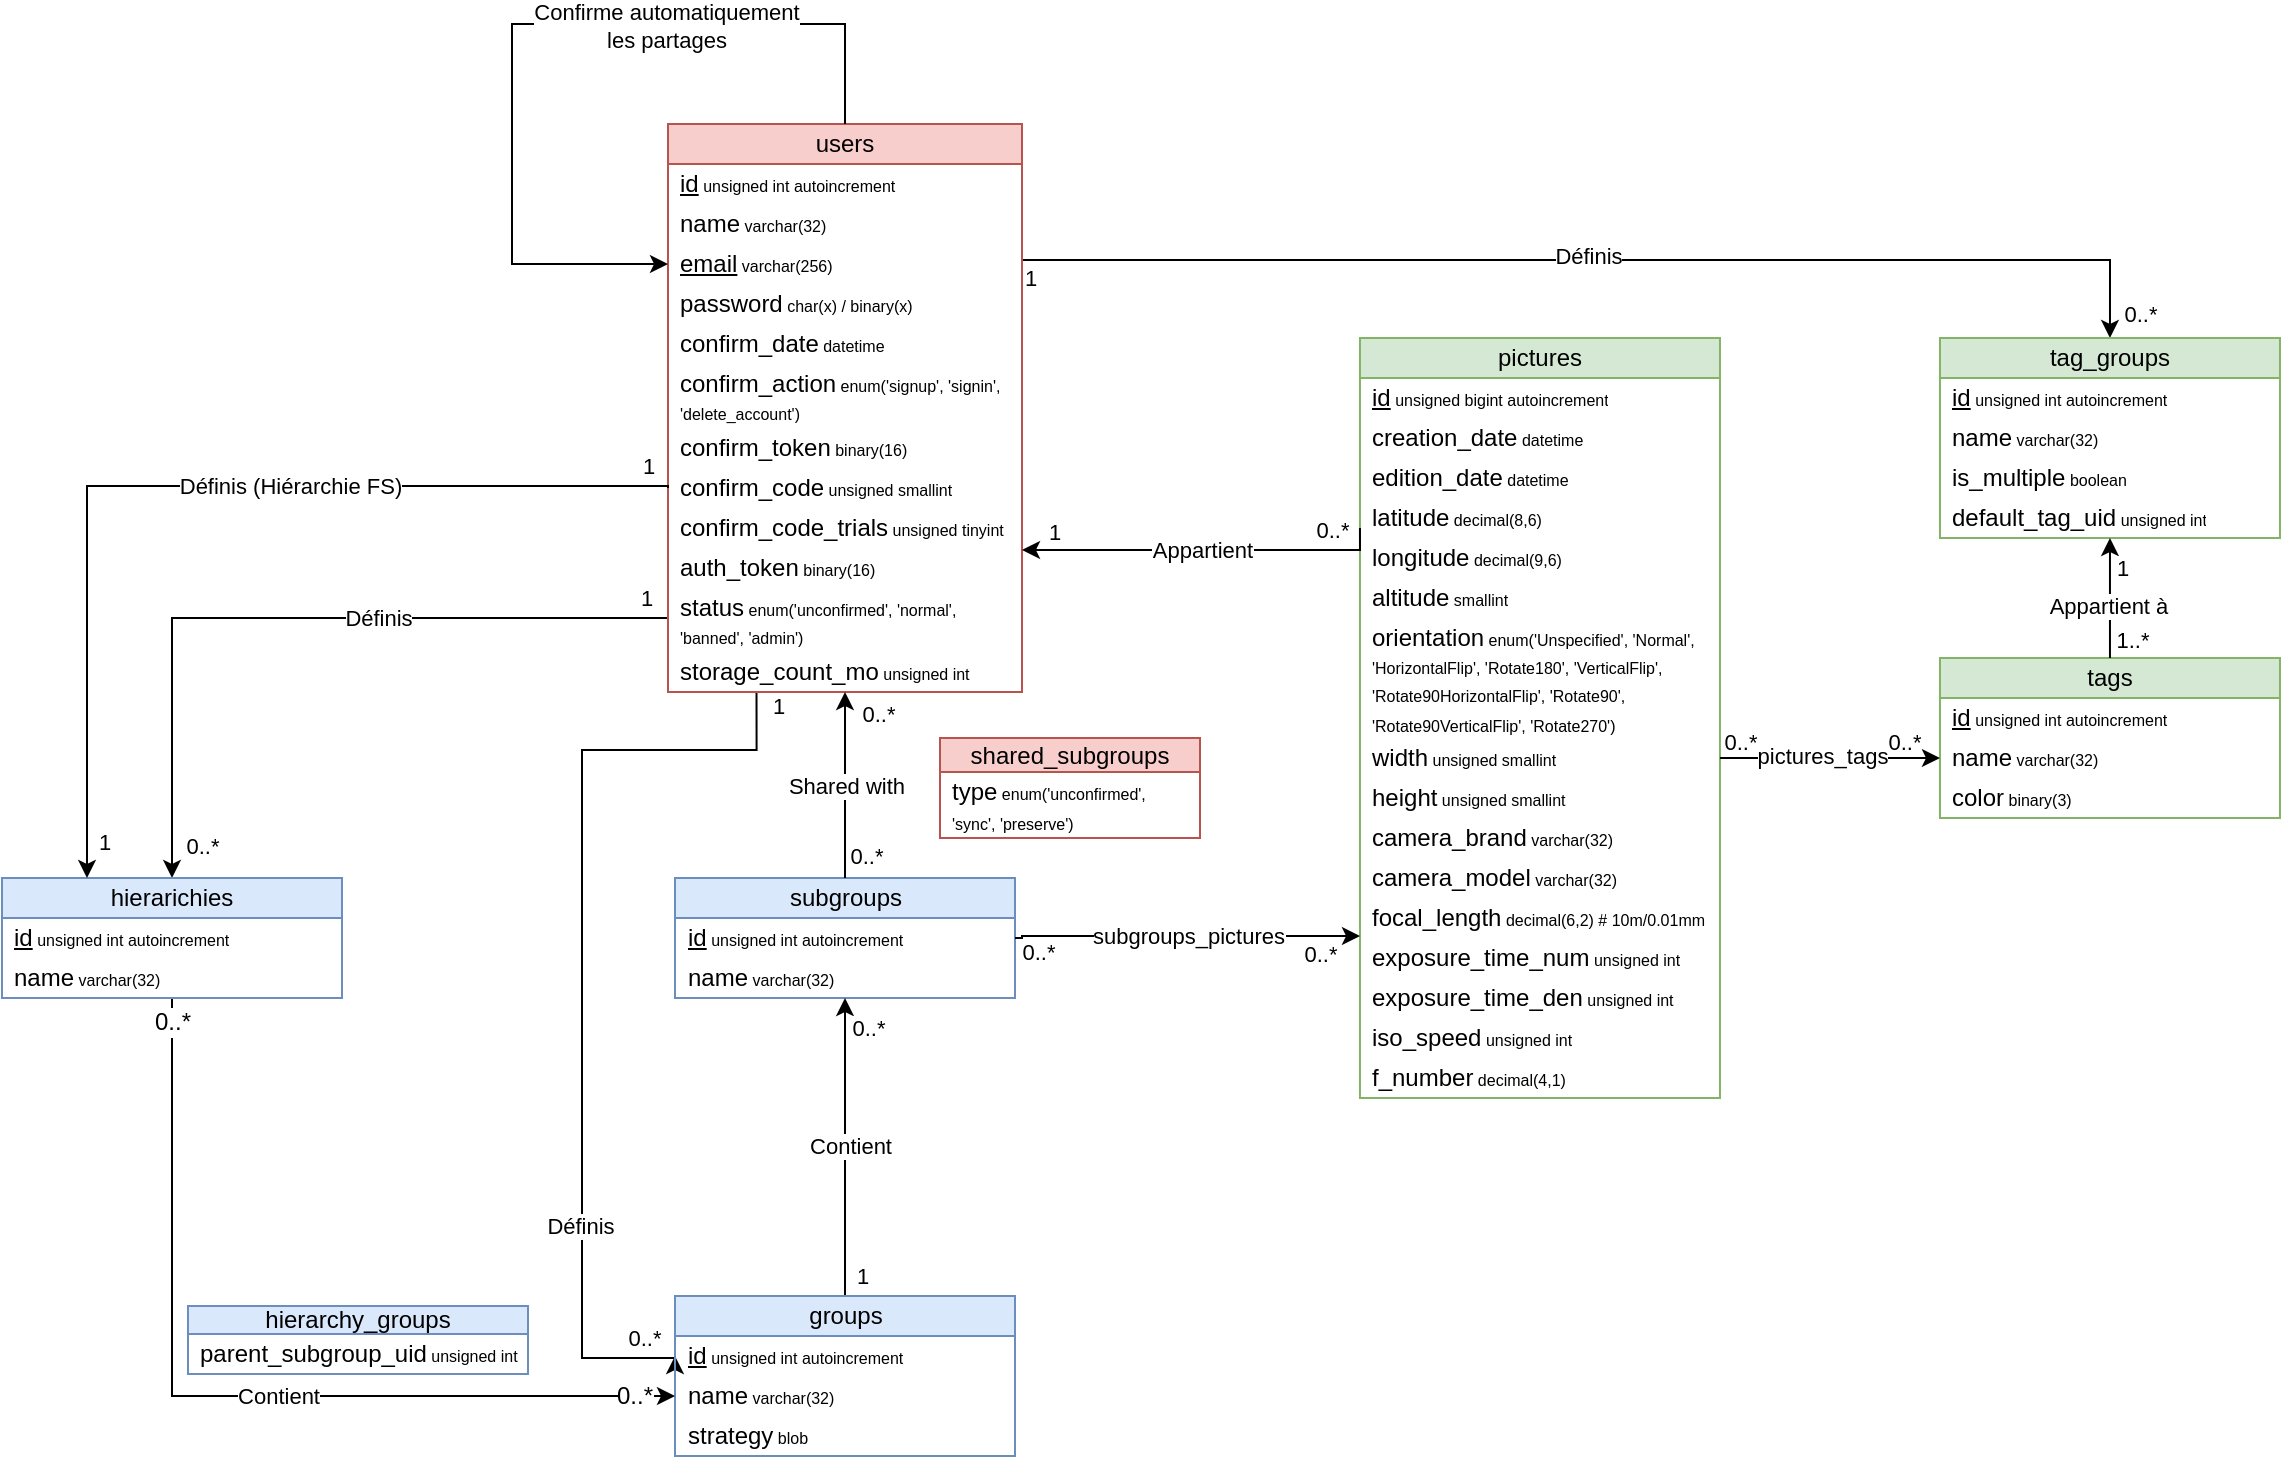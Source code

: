 <mxfile version="23.1.5" type="device" pages="4">
  <diagram id="prtHgNgQTEPvFCAcTncT" name="DB - Conceptuelle">
    <mxGraphModel dx="1749" dy="1039" grid="0" gridSize="10" guides="1" tooltips="1" connect="1" arrows="1" fold="1" page="0" pageScale="1" pageWidth="827" pageHeight="1169" background="none" math="0" shadow="0">
      <root>
        <mxCell id="0" />
        <mxCell id="1" parent="0" />
        <mxCell id="81iNnTIhj-SKxLLTjxNc-101" value="&lt;p style=&quot;line-height: 120%;&quot;&gt;subgroups&lt;/p&gt;" style="swimlane;fontStyle=0;childLayout=stackLayout;horizontal=1;startSize=20;horizontalStack=0;resizeParent=1;resizeParentMax=0;resizeLast=0;collapsible=1;marginBottom=0;whiteSpace=wrap;html=1;fillColor=#dae8fc;strokeColor=#6c8ebf;" parent="1" vertex="1">
          <mxGeometry x="166.5" y="490" width="170" height="60" as="geometry">
            <mxRectangle x="160" y="590" width="80" height="50" as="alternateBounds" />
          </mxGeometry>
        </mxCell>
        <mxCell id="81iNnTIhj-SKxLLTjxNc-102" value="&lt;u&gt;id&lt;/u&gt;&lt;font style=&quot;font-size: 8px;&quot;&gt;&amp;nbsp;&lt;font style=&quot;font-size: 8px;&quot;&gt;unsigned int autoincrement&lt;/font&gt;&lt;/font&gt;" style="text;strokeColor=none;fillColor=none;align=left;verticalAlign=middle;spacingLeft=4;spacingRight=4;overflow=hidden;points=[[0,0.5],[1,0.5]];portConstraint=eastwest;rotatable=0;whiteSpace=wrap;html=1;fontStyle=0;connectable=0;" parent="81iNnTIhj-SKxLLTjxNc-101" vertex="1">
          <mxGeometry y="20" width="170" height="20" as="geometry" />
        </mxCell>
        <mxCell id="81iNnTIhj-SKxLLTjxNc-103" value="name&lt;font style=&quot;font-size: 8px;&quot;&gt;&amp;nbsp;&lt;/font&gt;&lt;font style=&quot;font-size: 8px;&quot;&gt;varchar(32)&lt;/font&gt;" style="text;strokeColor=none;fillColor=none;align=left;verticalAlign=middle;spacingLeft=4;spacingRight=4;overflow=hidden;points=[[0,0.5],[1,0.5]];portConstraint=eastwest;rotatable=0;whiteSpace=wrap;html=1;connectable=0;" parent="81iNnTIhj-SKxLLTjxNc-101" vertex="1">
          <mxGeometry y="40" width="170" height="20" as="geometry" />
        </mxCell>
        <mxCell id="81iNnTIhj-SKxLLTjxNc-56" style="edgeStyle=orthogonalEdgeStyle;rounded=0;orthogonalLoop=1;jettySize=auto;html=1;entryX=0;entryY=0.5;entryDx=0;entryDy=0;exitX=0.25;exitY=1;exitDx=0;exitDy=0;" parent="1" source="81iNnTIhj-SKxLLTjxNc-1" target="81iNnTIhj-SKxLLTjxNc-48" edge="1">
          <mxGeometry relative="1" as="geometry">
            <Array as="points">
              <mxPoint x="207" y="426" />
              <mxPoint x="120" y="426" />
              <mxPoint x="120" y="730" />
            </Array>
            <mxPoint x="205" y="387" as="sourcePoint" />
          </mxGeometry>
        </mxCell>
        <mxCell id="81iNnTIhj-SKxLLTjxNc-57" value="Définis" style="edgeLabel;html=1;align=center;verticalAlign=middle;resizable=0;points=[];" parent="81iNnTIhj-SKxLLTjxNc-56" connectable="0" vertex="1">
          <mxGeometry x="-0.264" y="-1" relative="1" as="geometry">
            <mxPoint y="182" as="offset" />
          </mxGeometry>
        </mxCell>
        <mxCell id="81iNnTIhj-SKxLLTjxNc-61" value="1" style="edgeLabel;html=1;align=center;verticalAlign=middle;resizable=0;points=[];" parent="81iNnTIhj-SKxLLTjxNc-56" connectable="0" vertex="1">
          <mxGeometry x="-0.898" y="-1" relative="1" as="geometry">
            <mxPoint x="11" y="-17" as="offset" />
          </mxGeometry>
        </mxCell>
        <mxCell id="81iNnTIhj-SKxLLTjxNc-62" value="0..*" style="edgeLabel;html=1;align=center;verticalAlign=middle;resizable=0;points=[];" parent="81iNnTIhj-SKxLLTjxNc-56" connectable="0" vertex="1">
          <mxGeometry x="0.896" y="3" relative="1" as="geometry">
            <mxPoint x="8" y="-7" as="offset" />
          </mxGeometry>
        </mxCell>
        <mxCell id="81iNnTIhj-SKxLLTjxNc-118" style="edgeStyle=orthogonalEdgeStyle;rounded=0;orthogonalLoop=1;jettySize=auto;html=1;entryX=0.5;entryY=0;entryDx=0;entryDy=0;" parent="1" source="81iNnTIhj-SKxLLTjxNc-1" target="81iNnTIhj-SKxLLTjxNc-115" edge="1">
          <mxGeometry relative="1" as="geometry">
            <Array as="points">
              <mxPoint x="-85" y="360" />
            </Array>
          </mxGeometry>
        </mxCell>
        <mxCell id="81iNnTIhj-SKxLLTjxNc-119" value="Définis" style="edgeLabel;html=1;align=center;verticalAlign=middle;resizable=0;points=[];" parent="81iNnTIhj-SKxLLTjxNc-118" connectable="0" vertex="1">
          <mxGeometry x="-0.108" y="2" relative="1" as="geometry">
            <mxPoint x="23" y="-2" as="offset" />
          </mxGeometry>
        </mxCell>
        <mxCell id="81iNnTIhj-SKxLLTjxNc-120" value="0..*" style="edgeLabel;html=1;align=center;verticalAlign=middle;resizable=0;points=[];" parent="81iNnTIhj-SKxLLTjxNc-118" connectable="0" vertex="1">
          <mxGeometry x="0.916" relative="1" as="geometry">
            <mxPoint x="15" as="offset" />
          </mxGeometry>
        </mxCell>
        <mxCell id="81iNnTIhj-SKxLLTjxNc-121" value="1" style="edgeLabel;html=1;align=center;verticalAlign=middle;resizable=0;points=[];" parent="81iNnTIhj-SKxLLTjxNc-118" connectable="0" vertex="1">
          <mxGeometry x="-0.943" y="-4" relative="1" as="geometry">
            <mxPoint y="-6" as="offset" />
          </mxGeometry>
        </mxCell>
        <mxCell id="81iNnTIhj-SKxLLTjxNc-140" style="edgeStyle=orthogonalEdgeStyle;rounded=0;orthogonalLoop=1;jettySize=auto;html=1;entryX=0.5;entryY=0;entryDx=0;entryDy=0;exitX=1;exitY=0.25;exitDx=0;exitDy=0;" parent="1" source="81iNnTIhj-SKxLLTjxNc-1" target="81iNnTIhj-SKxLLTjxNc-137" edge="1">
          <mxGeometry relative="1" as="geometry">
            <Array as="points">
              <mxPoint x="884" y="181" />
            </Array>
          </mxGeometry>
        </mxCell>
        <mxCell id="81iNnTIhj-SKxLLTjxNc-141" value="Définis" style="edgeLabel;html=1;align=center;verticalAlign=middle;resizable=0;points=[];" parent="81iNnTIhj-SKxLLTjxNc-140" connectable="0" vertex="1">
          <mxGeometry x="-0.024" y="2" relative="1" as="geometry">
            <mxPoint as="offset" />
          </mxGeometry>
        </mxCell>
        <mxCell id="81iNnTIhj-SKxLLTjxNc-142" value="1" style="edgeLabel;html=1;align=center;verticalAlign=middle;resizable=0;points=[];" parent="81iNnTIhj-SKxLLTjxNc-140" connectable="0" vertex="1">
          <mxGeometry x="-0.959" y="2" relative="1" as="geometry">
            <mxPoint x="-5" y="11" as="offset" />
          </mxGeometry>
        </mxCell>
        <mxCell id="81iNnTIhj-SKxLLTjxNc-143" value="0..*" style="edgeLabel;html=1;align=center;verticalAlign=middle;resizable=0;points=[];" parent="81iNnTIhj-SKxLLTjxNc-140" connectable="0" vertex="1">
          <mxGeometry x="0.959" y="3" relative="1" as="geometry">
            <mxPoint x="12" as="offset" />
          </mxGeometry>
        </mxCell>
        <mxCell id="81iNnTIhj-SKxLLTjxNc-1" value="&lt;p style=&quot;line-height: 120%;&quot;&gt;users&lt;/p&gt;" style="swimlane;fontStyle=0;childLayout=stackLayout;horizontal=1;startSize=20;horizontalStack=0;resizeParent=1;resizeParentMax=0;resizeLast=0;collapsible=1;marginBottom=0;whiteSpace=wrap;html=1;shadow=0;fillColor=#f8cecc;strokeColor=#b85450;" parent="1" vertex="1">
          <mxGeometry x="163" y="113" width="177" height="284" as="geometry">
            <mxRectangle x="170" y="200" width="70" height="50" as="alternateBounds" />
          </mxGeometry>
        </mxCell>
        <mxCell id="81iNnTIhj-SKxLLTjxNc-2" value="&lt;u&gt;id&lt;/u&gt;&lt;font style=&quot;font-size: 8px;&quot;&gt;&amp;nbsp;&lt;font style=&quot;font-size: 8px;&quot;&gt;unsigned int autoincrement&lt;/font&gt;&lt;/font&gt;" style="text;strokeColor=none;fillColor=none;align=left;verticalAlign=middle;spacingLeft=4;spacingRight=4;overflow=hidden;points=[[0,0.5],[1,0.5]];portConstraint=eastwest;rotatable=0;whiteSpace=wrap;html=1;fontStyle=0;connectable=0;" parent="81iNnTIhj-SKxLLTjxNc-1" vertex="1">
          <mxGeometry y="20" width="177" height="20" as="geometry" />
        </mxCell>
        <mxCell id="81iNnTIhj-SKxLLTjxNc-4" value="name&lt;font style=&quot;font-size: 8px;&quot;&gt;&amp;nbsp;&lt;/font&gt;&lt;font style=&quot;font-size: 8px;&quot;&gt;varchar(32)&lt;/font&gt;" style="text;strokeColor=none;fillColor=none;align=left;verticalAlign=middle;spacingLeft=4;spacingRight=4;overflow=hidden;points=[[0,0.5],[1,0.5]];portConstraint=eastwest;rotatable=0;whiteSpace=wrap;html=1;connectable=0;" parent="81iNnTIhj-SKxLLTjxNc-1" vertex="1">
          <mxGeometry y="40" width="177" height="20" as="geometry" />
        </mxCell>
        <mxCell id="t93yNj3RX01Zrecp9N8I-18" value="&lt;u&gt;email&lt;/u&gt;&lt;font style=&quot;font-size: 8px;&quot;&gt;&amp;nbsp;&lt;/font&gt;&lt;font style=&quot;font-size: 8px;&quot;&gt;varchar(256)&lt;/font&gt;" style="text;strokeColor=none;fillColor=none;align=left;verticalAlign=middle;spacingLeft=4;spacingRight=4;overflow=hidden;points=[[0,0.5],[1,0.5]];portConstraint=eastwest;rotatable=0;whiteSpace=wrap;html=1;connectable=0;" parent="81iNnTIhj-SKxLLTjxNc-1" vertex="1">
          <mxGeometry y="60" width="177" height="20" as="geometry" />
        </mxCell>
        <mxCell id="t93yNj3RX01Zrecp9N8I-19" value="password&lt;font style=&quot;font-size: 8px;&quot;&gt;&amp;nbsp;&lt;/font&gt;&lt;font style=&quot;font-size: 8px;&quot;&gt;char(x) / binary(x)&lt;/font&gt;" style="text;strokeColor=none;fillColor=none;align=left;verticalAlign=middle;spacingLeft=4;spacingRight=4;overflow=hidden;points=[[0,0.5],[1,0.5]];portConstraint=eastwest;rotatable=0;whiteSpace=wrap;html=1;connectable=0;" parent="81iNnTIhj-SKxLLTjxNc-1" vertex="1">
          <mxGeometry y="80" width="177" height="20" as="geometry" />
        </mxCell>
        <mxCell id="t93yNj3RX01Zrecp9N8I-10" value="confirm_date&lt;font style=&quot;font-size: 8px;&quot;&gt; datetime&lt;/font&gt;" style="text;strokeColor=none;fillColor=none;align=left;verticalAlign=middle;spacingLeft=4;spacingRight=4;overflow=hidden;points=[[0,0.5],[1,0.5]];portConstraint=eastwest;rotatable=0;whiteSpace=wrap;html=1;connectable=0;" parent="81iNnTIhj-SKxLLTjxNc-1" vertex="1">
          <mxGeometry y="100" width="177" height="20" as="geometry" />
        </mxCell>
        <mxCell id="81iNnTIhj-SKxLLTjxNc-5" value="confirm_action&lt;font style=&quot;font-size: 8px;&quot;&gt;&amp;nbsp;enum(&#39;signup&#39;, &#39;signin&#39;, &#39;delete_account&#39;)&lt;/font&gt;" style="text;strokeColor=none;fillColor=none;align=left;verticalAlign=middle;spacingLeft=4;spacingRight=4;overflow=hidden;points=[[0,0.5],[1,0.5]];portConstraint=eastwest;rotatable=0;whiteSpace=wrap;html=1;connectable=0;" parent="81iNnTIhj-SKxLLTjxNc-1" vertex="1">
          <mxGeometry y="120" width="177" height="32" as="geometry" />
        </mxCell>
        <mxCell id="81iNnTIhj-SKxLLTjxNc-6" value="confirm_token&lt;font style=&quot;font-size: 8px;&quot;&gt;&amp;nbsp;binary(16)&lt;/font&gt;" style="text;strokeColor=none;fillColor=none;align=left;verticalAlign=middle;spacingLeft=4;spacingRight=4;overflow=hidden;points=[[0,0.5],[1,0.5]];portConstraint=eastwest;rotatable=0;whiteSpace=wrap;html=1;connectable=0;" parent="81iNnTIhj-SKxLLTjxNc-1" vertex="1">
          <mxGeometry y="152" width="177" height="20" as="geometry" />
        </mxCell>
        <mxCell id="81iNnTIhj-SKxLLTjxNc-8" value="confirm_code&lt;font style=&quot;font-size: 8px;&quot;&gt;&amp;nbsp;unsigned smallint&lt;/font&gt;" style="text;strokeColor=none;fillColor=none;align=left;verticalAlign=middle;spacingLeft=4;spacingRight=4;overflow=hidden;points=[[0,0.5],[1,0.5]];portConstraint=eastwest;rotatable=0;whiteSpace=wrap;html=1;connectable=0;" parent="81iNnTIhj-SKxLLTjxNc-1" vertex="1">
          <mxGeometry y="172" width="177" height="20" as="geometry" />
        </mxCell>
        <mxCell id="81iNnTIhj-SKxLLTjxNc-9" value="confirm_code_trials&lt;font style=&quot;font-size: 8px;&quot;&gt;&amp;nbsp;unsigned tinyint&lt;/font&gt;" style="text;strokeColor=none;fillColor=none;align=left;verticalAlign=middle;spacingLeft=4;spacingRight=4;overflow=hidden;points=[[0,0.5],[1,0.5]];portConstraint=eastwest;rotatable=0;whiteSpace=wrap;html=1;connectable=0;" parent="81iNnTIhj-SKxLLTjxNc-1" vertex="1">
          <mxGeometry y="192" width="177" height="20" as="geometry" />
        </mxCell>
        <mxCell id="81iNnTIhj-SKxLLTjxNc-10" value="auth_token&lt;font style=&quot;font-size: 8px;&quot;&gt; binary(16)&lt;/font&gt;" style="text;strokeColor=none;fillColor=none;align=left;verticalAlign=middle;spacingLeft=4;spacingRight=4;overflow=hidden;points=[[0,0.5],[1,0.5]];portConstraint=eastwest;rotatable=0;whiteSpace=wrap;html=1;connectable=0;" parent="81iNnTIhj-SKxLLTjxNc-1" vertex="1">
          <mxGeometry y="212" width="177" height="20" as="geometry" />
        </mxCell>
        <mxCell id="81iNnTIhj-SKxLLTjxNc-11" value="status&lt;span style=&quot;font-size: 8px;&quot;&gt;&amp;nbsp;enum(&#39;unconfirmed&#39;, &#39;normal&#39;, &#39;banned&#39;, &#39;admin&#39;)&lt;/span&gt;" style="text;strokeColor=none;fillColor=none;align=left;verticalAlign=middle;spacingLeft=4;spacingRight=4;overflow=hidden;points=[[0,0.5],[1,0.5]];portConstraint=eastwest;rotatable=0;whiteSpace=wrap;html=1;connectable=0;" parent="81iNnTIhj-SKxLLTjxNc-1" vertex="1">
          <mxGeometry y="232" width="177" height="32" as="geometry" />
        </mxCell>
        <mxCell id="t93yNj3RX01Zrecp9N8I-23" style="edgeStyle=orthogonalEdgeStyle;rounded=0;orthogonalLoop=1;jettySize=auto;html=1;entryX=0;entryY=0.5;entryDx=0;entryDy=0;" parent="81iNnTIhj-SKxLLTjxNc-1" source="81iNnTIhj-SKxLLTjxNc-1" target="t93yNj3RX01Zrecp9N8I-18" edge="1">
          <mxGeometry relative="1" as="geometry">
            <mxPoint x="-109" y="-108" as="targetPoint" />
            <Array as="points">
              <mxPoint x="89" y="-50" />
              <mxPoint x="-78" y="-50" />
              <mxPoint x="-78" y="70" />
            </Array>
          </mxGeometry>
        </mxCell>
        <mxCell id="t93yNj3RX01Zrecp9N8I-24" value="Confirme automatiquement&lt;br&gt;les partages" style="edgeLabel;html=1;align=center;verticalAlign=middle;resizable=0;points=[];" parent="t93yNj3RX01Zrecp9N8I-23" connectable="0" vertex="1">
          <mxGeometry x="-0.296" relative="1" as="geometry">
            <mxPoint x="6" y="1" as="offset" />
          </mxGeometry>
        </mxCell>
        <mxCell id="t93yNj3RX01Zrecp9N8I-26" value="storage_count_mo&lt;font style=&quot;font-size: 8px;&quot;&gt;&amp;nbsp;unsigned int&lt;/font&gt;" style="text;strokeColor=none;fillColor=none;align=left;verticalAlign=middle;spacingLeft=4;spacingRight=4;overflow=hidden;points=[[0,0.5],[1,0.5]];portConstraint=eastwest;rotatable=0;whiteSpace=wrap;html=1;connectable=0;" parent="81iNnTIhj-SKxLLTjxNc-1" vertex="1">
          <mxGeometry y="264" width="177" height="20" as="geometry" />
        </mxCell>
        <mxCell id="81iNnTIhj-SKxLLTjxNc-12" value="&lt;p style=&quot;line-height: 120%;&quot;&gt;pictures&lt;/p&gt;" style="swimlane;fontStyle=0;childLayout=stackLayout;horizontal=1;startSize=20;horizontalStack=0;resizeParent=1;resizeParentMax=0;resizeLast=0;collapsible=1;marginBottom=0;whiteSpace=wrap;html=1;fillColor=#d5e8d4;strokeColor=#82b366;" parent="1" vertex="1">
          <mxGeometry x="508.98" y="220" width="180" height="380" as="geometry">
            <mxRectangle x="470" y="220" width="80" height="50" as="alternateBounds" />
          </mxGeometry>
        </mxCell>
        <mxCell id="81iNnTIhj-SKxLLTjxNc-13" value="&lt;u&gt;id&lt;/u&gt;&lt;font style=&quot;font-size: 8px;&quot;&gt;&amp;nbsp;&lt;font style=&quot;border-color: var(--border-color); font-size: 8px;&quot;&gt;unsigned bigint autoincrement&lt;/font&gt;&lt;/font&gt;" style="text;strokeColor=none;fillColor=none;align=left;verticalAlign=middle;spacingLeft=4;spacingRight=4;overflow=hidden;points=[[0,0.5],[1,0.5]];portConstraint=eastwest;rotatable=0;whiteSpace=wrap;html=1;fontStyle=0;connectable=0;" parent="81iNnTIhj-SKxLLTjxNc-12" vertex="1">
          <mxGeometry y="20" width="180" height="20" as="geometry" />
        </mxCell>
        <mxCell id="81iNnTIhj-SKxLLTjxNc-30" value="creation_date&lt;font style=&quot;font-size: 8px;&quot;&gt;&amp;nbsp;datetime&lt;/font&gt;" style="text;strokeColor=none;fillColor=none;align=left;verticalAlign=middle;spacingLeft=4;spacingRight=4;overflow=hidden;points=[[0,0.5],[1,0.5]];portConstraint=eastwest;rotatable=0;whiteSpace=wrap;html=1;fontStyle=0;connectable=0;" parent="81iNnTIhj-SKxLLTjxNc-12" vertex="1">
          <mxGeometry y="40" width="180" height="20" as="geometry" />
        </mxCell>
        <mxCell id="81iNnTIhj-SKxLLTjxNc-31" value="edition_date&lt;font style=&quot;font-size: 8px;&quot;&gt;&amp;nbsp;datetime&lt;/font&gt;" style="text;strokeColor=none;fillColor=none;align=left;verticalAlign=middle;spacingLeft=4;spacingRight=4;overflow=hidden;points=[[0,0.5],[1,0.5]];portConstraint=eastwest;rotatable=0;whiteSpace=wrap;html=1;fontStyle=0;connectable=0;" parent="81iNnTIhj-SKxLLTjxNc-12" vertex="1">
          <mxGeometry y="60" width="180" height="20" as="geometry" />
        </mxCell>
        <mxCell id="81iNnTIhj-SKxLLTjxNc-32" value="latitude&lt;font style=&quot;font-size: 8px;&quot;&gt;&amp;nbsp;decimal(8,6)&lt;/font&gt;" style="text;strokeColor=none;fillColor=none;align=left;verticalAlign=middle;spacingLeft=4;spacingRight=4;overflow=hidden;points=[[0,0.5],[1,0.5]];portConstraint=eastwest;rotatable=0;whiteSpace=wrap;html=1;fontStyle=0;connectable=0;" parent="81iNnTIhj-SKxLLTjxNc-12" vertex="1">
          <mxGeometry y="80" width="180" height="20" as="geometry" />
        </mxCell>
        <mxCell id="81iNnTIhj-SKxLLTjxNc-34" value="longitude&lt;font style=&quot;font-size: 8px;&quot;&gt;&amp;nbsp;decimal(9,6)&lt;/font&gt;" style="text;strokeColor=none;fillColor=none;align=left;verticalAlign=middle;spacingLeft=4;spacingRight=4;overflow=hidden;points=[[0,0.5],[1,0.5]];portConstraint=eastwest;rotatable=0;whiteSpace=wrap;html=1;fontStyle=0;connectable=0;" parent="81iNnTIhj-SKxLLTjxNc-12" vertex="1">
          <mxGeometry y="100" width="180" height="20" as="geometry" />
        </mxCell>
        <mxCell id="81iNnTIhj-SKxLLTjxNc-35" value="altitude&lt;font style=&quot;font-size: 8px;&quot;&gt;&amp;nbsp;smallint&lt;/font&gt;" style="text;strokeColor=none;fillColor=none;align=left;verticalAlign=middle;spacingLeft=4;spacingRight=4;overflow=hidden;points=[[0,0.5],[1,0.5]];portConstraint=eastwest;rotatable=0;whiteSpace=wrap;html=1;fontStyle=0;connectable=0;" parent="81iNnTIhj-SKxLLTjxNc-12" vertex="1">
          <mxGeometry y="120" width="180" height="20" as="geometry" />
        </mxCell>
        <mxCell id="81iNnTIhj-SKxLLTjxNc-36" value="orientation&lt;font style=&quot;font-size: 8px;&quot;&gt;&amp;nbsp;enum(&#39;&lt;/font&gt;&lt;span style=&quot;background-color: initial; font-size: 8px;&quot;&gt;Unspecified&#39;, &#39;&lt;/span&gt;&lt;span style=&quot;font-size: 8px; background-color: initial;&quot;&gt;Normal&#39;, &#39;&lt;/span&gt;&lt;span style=&quot;font-size: 8px; background-color: initial;&quot;&gt;HorizontalFlip&#39;, &#39;&lt;/span&gt;&lt;span style=&quot;font-size: 8px; background-color: initial;&quot;&gt;Rotate180&#39;, &#39;&lt;/span&gt;&lt;span style=&quot;font-size: 8px; background-color: initial;&quot;&gt;VerticalFlip&#39;, &#39;&lt;/span&gt;&lt;span style=&quot;font-size: 8px; background-color: initial;&quot;&gt;Rotate90HorizontalFlip&#39;, &#39;&lt;/span&gt;&lt;span style=&quot;font-size: 8px; background-color: initial;&quot;&gt;Rotate90&#39;, &#39;&lt;/span&gt;&lt;span style=&quot;font-size: 8px; background-color: initial;&quot;&gt;Rotate90VerticalFlip&#39;, &#39;&lt;/span&gt;&lt;span style=&quot;background-color: initial; font-size: 8px;&quot;&gt;Rotate270&#39;&lt;/span&gt;&lt;span style=&quot;font-size: 8px;&quot;&gt;)&lt;/span&gt;" style="text;strokeColor=none;fillColor=none;align=left;verticalAlign=middle;spacingLeft=4;spacingRight=4;overflow=hidden;points=[[0,0.5],[1,0.5]];portConstraint=eastwest;rotatable=0;html=1;fontStyle=0;whiteSpace=wrap;connectable=0;" parent="81iNnTIhj-SKxLLTjxNc-12" vertex="1">
          <mxGeometry y="140" width="180" height="60" as="geometry" />
        </mxCell>
        <mxCell id="81iNnTIhj-SKxLLTjxNc-37" value="width&lt;font style=&quot;font-size: 8px;&quot;&gt;&amp;nbsp;unsigned smallint&lt;/font&gt;" style="text;strokeColor=none;fillColor=none;align=left;verticalAlign=middle;spacingLeft=4;spacingRight=4;overflow=hidden;points=[[0,0.5],[1,0.5]];portConstraint=eastwest;rotatable=0;whiteSpace=wrap;html=1;fontStyle=0;connectable=0;" parent="81iNnTIhj-SKxLLTjxNc-12" vertex="1">
          <mxGeometry y="200" width="180" height="20" as="geometry" />
        </mxCell>
        <mxCell id="81iNnTIhj-SKxLLTjxNc-38" value="height&lt;font style=&quot;font-size: 8px;&quot;&gt;&amp;nbsp;unsigned smallint&lt;/font&gt;" style="text;strokeColor=none;fillColor=none;align=left;verticalAlign=middle;spacingLeft=4;spacingRight=4;overflow=hidden;points=[[0,0.5],[1,0.5]];portConstraint=eastwest;rotatable=0;whiteSpace=wrap;html=1;fontStyle=0;connectable=0;" parent="81iNnTIhj-SKxLLTjxNc-12" vertex="1">
          <mxGeometry y="220" width="180" height="20" as="geometry" />
        </mxCell>
        <mxCell id="81iNnTIhj-SKxLLTjxNc-39" value="camera_brand&lt;font style=&quot;font-size: 8px;&quot;&gt;&amp;nbsp;varchar(32)&lt;/font&gt;" style="text;strokeColor=none;fillColor=none;align=left;verticalAlign=middle;spacingLeft=4;spacingRight=4;overflow=hidden;points=[[0,0.5],[1,0.5]];portConstraint=eastwest;rotatable=0;whiteSpace=wrap;html=1;fontStyle=0;connectable=0;" parent="81iNnTIhj-SKxLLTjxNc-12" vertex="1">
          <mxGeometry y="240" width="180" height="20" as="geometry" />
        </mxCell>
        <mxCell id="81iNnTIhj-SKxLLTjxNc-40" value="camera_model&lt;font style=&quot;font-size: 8px;&quot;&gt;&amp;nbsp;varchar(32)&lt;/font&gt;" style="text;strokeColor=none;fillColor=none;align=left;verticalAlign=middle;spacingLeft=4;spacingRight=4;overflow=hidden;points=[[0,0.5],[1,0.5]];portConstraint=eastwest;rotatable=0;whiteSpace=wrap;html=1;fontStyle=0;connectable=0;" parent="81iNnTIhj-SKxLLTjxNc-12" vertex="1">
          <mxGeometry y="260" width="180" height="20" as="geometry" />
        </mxCell>
        <mxCell id="81iNnTIhj-SKxLLTjxNc-42" value="focal_length&lt;font style=&quot;font-size: 8px;&quot;&gt;&amp;nbsp;decimal(6,2) # 10m/0.01mm&lt;/font&gt;" style="text;strokeColor=none;fillColor=none;align=left;verticalAlign=middle;spacingLeft=4;spacingRight=4;overflow=hidden;points=[[0,0.5],[1,0.5]];portConstraint=eastwest;rotatable=0;whiteSpace=wrap;html=1;fontStyle=0;connectable=0;" parent="81iNnTIhj-SKxLLTjxNc-12" vertex="1">
          <mxGeometry y="280" width="180" height="20" as="geometry" />
        </mxCell>
        <mxCell id="81iNnTIhj-SKxLLTjxNc-43" value="exposure_time_num&lt;font style=&quot;font-size: 8px;&quot;&gt;&amp;nbsp;unsigned int&lt;/font&gt;" style="text;strokeColor=none;fillColor=none;align=left;verticalAlign=middle;spacingLeft=4;spacingRight=4;overflow=hidden;points=[[0,0.5],[1,0.5]];portConstraint=eastwest;rotatable=0;whiteSpace=wrap;html=1;fontStyle=0;connectable=0;" parent="81iNnTIhj-SKxLLTjxNc-12" vertex="1">
          <mxGeometry y="300" width="180" height="20" as="geometry" />
        </mxCell>
        <mxCell id="81iNnTIhj-SKxLLTjxNc-44" value="exposure_time_den&lt;font style=&quot;font-size: 8px;&quot;&gt;&amp;nbsp;unsigned int&lt;/font&gt;" style="text;strokeColor=none;fillColor=none;align=left;verticalAlign=middle;spacingLeft=4;spacingRight=4;overflow=hidden;points=[[0,0.5],[1,0.5]];portConstraint=eastwest;rotatable=0;whiteSpace=wrap;html=1;fontStyle=0;connectable=0;" parent="81iNnTIhj-SKxLLTjxNc-12" vertex="1">
          <mxGeometry y="320" width="180" height="20" as="geometry" />
        </mxCell>
        <mxCell id="81iNnTIhj-SKxLLTjxNc-45" value="iso_speed&lt;font style=&quot;font-size: 8px;&quot;&gt;&amp;nbsp;unsigned int&lt;/font&gt;" style="text;strokeColor=none;fillColor=none;align=left;verticalAlign=middle;spacingLeft=4;spacingRight=4;overflow=hidden;points=[[0,0.5],[1,0.5]];portConstraint=eastwest;rotatable=0;whiteSpace=wrap;html=1;fontStyle=0;connectable=0;" parent="81iNnTIhj-SKxLLTjxNc-12" vertex="1">
          <mxGeometry y="340" width="180" height="20" as="geometry" />
        </mxCell>
        <mxCell id="81iNnTIhj-SKxLLTjxNc-46" value="f_number&lt;font style=&quot;font-size: 8px;&quot;&gt;&amp;nbsp;decimal(4,1)&lt;/font&gt;" style="text;strokeColor=none;fillColor=none;align=left;verticalAlign=middle;spacingLeft=4;spacingRight=4;overflow=hidden;points=[[0,0.5],[1,0.5]];portConstraint=eastwest;rotatable=0;whiteSpace=wrap;html=1;fontStyle=0;connectable=0;" parent="81iNnTIhj-SKxLLTjxNc-12" vertex="1">
          <mxGeometry y="360" width="180" height="20" as="geometry" />
        </mxCell>
        <mxCell id="81iNnTIhj-SKxLLTjxNc-21" style="edgeStyle=orthogonalEdgeStyle;rounded=0;orthogonalLoop=1;jettySize=auto;html=1;entryX=1;entryY=0.75;entryDx=0;entryDy=0;endArrow=classic;endFill=1;exitX=0;exitY=0.25;exitDx=0;exitDy=0;" parent="1" source="81iNnTIhj-SKxLLTjxNc-12" target="81iNnTIhj-SKxLLTjxNc-1" edge="1">
          <mxGeometry relative="1" as="geometry">
            <Array as="points">
              <mxPoint x="509" y="326" />
            </Array>
            <mxPoint x="487" y="315" as="sourcePoint" />
          </mxGeometry>
        </mxCell>
        <mxCell id="81iNnTIhj-SKxLLTjxNc-24" value="Appartient" style="edgeLabel;html=1;align=center;verticalAlign=middle;resizable=0;points=[];" parent="81iNnTIhj-SKxLLTjxNc-21" connectable="0" vertex="1">
          <mxGeometry x="-0.086" relative="1" as="geometry">
            <mxPoint x="-8" as="offset" />
          </mxGeometry>
        </mxCell>
        <mxCell id="81iNnTIhj-SKxLLTjxNc-27" value="1" style="edgeLabel;html=1;align=center;verticalAlign=middle;resizable=0;points=[];" parent="81iNnTIhj-SKxLLTjxNc-21" connectable="0" vertex="1">
          <mxGeometry x="0.785" relative="1" as="geometry">
            <mxPoint x="-4" y="-9" as="offset" />
          </mxGeometry>
        </mxCell>
        <mxCell id="81iNnTIhj-SKxLLTjxNc-28" value="0..*" style="edgeLabel;html=1;align=center;verticalAlign=middle;resizable=0;points=[];" parent="81iNnTIhj-SKxLLTjxNc-21" connectable="0" vertex="1">
          <mxGeometry x="-0.9" relative="1" as="geometry">
            <mxPoint x="-14" y="-8" as="offset" />
          </mxGeometry>
        </mxCell>
        <mxCell id="81iNnTIhj-SKxLLTjxNc-58" style="edgeStyle=orthogonalEdgeStyle;rounded=0;orthogonalLoop=1;jettySize=auto;html=1;exitX=1;exitY=0.5;exitDx=0;exitDy=0;fontColor=#000000;" parent="1" source="81iNnTIhj-SKxLLTjxNc-102" edge="1">
          <mxGeometry relative="1" as="geometry">
            <mxPoint x="420" y="490" as="sourcePoint" />
            <mxPoint x="509" y="519" as="targetPoint" />
            <Array as="points">
              <mxPoint x="340" y="520" />
              <mxPoint x="340" y="519" />
            </Array>
          </mxGeometry>
        </mxCell>
        <mxCell id="81iNnTIhj-SKxLLTjxNc-59" value="subgroups_pictures" style="edgeLabel;html=1;align=center;verticalAlign=middle;resizable=0;points=[];fontColor=default;" parent="81iNnTIhj-SKxLLTjxNc-58" connectable="0" vertex="1">
          <mxGeometry x="0.298" relative="1" as="geometry">
            <mxPoint x="-25" as="offset" />
          </mxGeometry>
        </mxCell>
        <mxCell id="81iNnTIhj-SKxLLTjxNc-67" value="0..*" style="edgeLabel;html=1;align=center;verticalAlign=middle;resizable=0;points=[];" parent="81iNnTIhj-SKxLLTjxNc-58" connectable="0" vertex="1">
          <mxGeometry x="-0.94" relative="1" as="geometry">
            <mxPoint x="7" y="8" as="offset" />
          </mxGeometry>
        </mxCell>
        <mxCell id="81iNnTIhj-SKxLLTjxNc-68" value="0..*" style="edgeLabel;html=1;align=center;verticalAlign=middle;resizable=0;points=[];" parent="81iNnTIhj-SKxLLTjxNc-58" connectable="0" vertex="1">
          <mxGeometry x="0.927" relative="1" as="geometry">
            <mxPoint x="-14" y="9" as="offset" />
          </mxGeometry>
        </mxCell>
        <mxCell id="81iNnTIhj-SKxLLTjxNc-63" style="edgeStyle=orthogonalEdgeStyle;rounded=0;orthogonalLoop=1;jettySize=auto;html=1;entryX=0.5;entryY=1;entryDx=0;entryDy=0;exitX=0.5;exitY=0;exitDx=0;exitDy=0;" parent="1" source="81iNnTIhj-SKxLLTjxNc-101" target="81iNnTIhj-SKxLLTjxNc-1" edge="1">
          <mxGeometry relative="1" as="geometry">
            <mxPoint x="263" y="472" as="sourcePoint" />
            <mxPoint x="254" y="414" as="targetPoint" />
            <Array as="points">
              <mxPoint x="252" y="490" />
              <mxPoint x="252" y="414" />
              <mxPoint x="252" y="414" />
            </Array>
          </mxGeometry>
        </mxCell>
        <mxCell id="81iNnTIhj-SKxLLTjxNc-66" value="0..*" style="edgeLabel;html=1;align=center;verticalAlign=middle;resizable=0;points=[];" parent="81iNnTIhj-SKxLLTjxNc-63" connectable="0" vertex="1">
          <mxGeometry x="0.954" y="1" relative="1" as="geometry">
            <mxPoint x="17" y="9" as="offset" />
          </mxGeometry>
        </mxCell>
        <mxCell id="81iNnTIhj-SKxLLTjxNc-64" value="Shared with" style="edgeLabel;html=1;align=center;verticalAlign=middle;resizable=0;points=[];connectable=1;container=0;collapsible=0;labelBorderColor=none;allowArrows=1;fixedWidth=1;" parent="81iNnTIhj-SKxLLTjxNc-63" connectable="0" vertex="1">
          <mxGeometry x="0.068" relative="1" as="geometry">
            <mxPoint y="3" as="offset" />
          </mxGeometry>
        </mxCell>
        <mxCell id="81iNnTIhj-SKxLLTjxNc-108" value="0..*" style="edgeLabel;html=1;align=center;verticalAlign=middle;resizable=0;points=[];" parent="81iNnTIhj-SKxLLTjxNc-63" connectable="0" vertex="1">
          <mxGeometry x="-0.976" relative="1" as="geometry">
            <mxPoint x="10" y="-10" as="offset" />
          </mxGeometry>
        </mxCell>
        <mxCell id="81iNnTIhj-SKxLLTjxNc-104" style="edgeStyle=orthogonalEdgeStyle;rounded=0;orthogonalLoop=1;jettySize=auto;html=1;entryX=0.5;entryY=1;entryDx=0;entryDy=0;exitX=0.5;exitY=0;exitDx=0;exitDy=0;" parent="1" source="81iNnTIhj-SKxLLTjxNc-47" target="81iNnTIhj-SKxLLTjxNc-101" edge="1">
          <mxGeometry relative="1" as="geometry">
            <Array as="points">
              <mxPoint x="252" y="639" />
              <mxPoint x="252" y="618" />
            </Array>
            <mxPoint x="248" y="662" as="sourcePoint" />
            <mxPoint x="217" y="620" as="targetPoint" />
          </mxGeometry>
        </mxCell>
        <mxCell id="81iNnTIhj-SKxLLTjxNc-105" value="Contient" style="edgeLabel;html=1;align=center;verticalAlign=middle;resizable=0;points=[];" parent="81iNnTIhj-SKxLLTjxNc-104" connectable="0" vertex="1">
          <mxGeometry x="0.005" y="1" relative="1" as="geometry">
            <mxPoint x="3" as="offset" />
          </mxGeometry>
        </mxCell>
        <mxCell id="81iNnTIhj-SKxLLTjxNc-106" value="1" style="edgeLabel;html=1;align=center;verticalAlign=middle;resizable=0;points=[];" parent="81iNnTIhj-SKxLLTjxNc-104" connectable="0" vertex="1">
          <mxGeometry x="-0.913" relative="1" as="geometry">
            <mxPoint x="8" y="-4" as="offset" />
          </mxGeometry>
        </mxCell>
        <mxCell id="81iNnTIhj-SKxLLTjxNc-107" value="0..*" style="edgeLabel;html=1;align=center;verticalAlign=middle;resizable=0;points=[];" parent="81iNnTIhj-SKxLLTjxNc-104" connectable="0" vertex="1">
          <mxGeometry x="0.83" y="-1" relative="1" as="geometry">
            <mxPoint x="10" y="2" as="offset" />
          </mxGeometry>
        </mxCell>
        <mxCell id="81iNnTIhj-SKxLLTjxNc-47" value="&lt;p style=&quot;line-height: 120%;&quot;&gt;groups&lt;/p&gt;" style="swimlane;fontStyle=0;childLayout=stackLayout;horizontal=1;startSize=20;horizontalStack=0;resizeParent=1;resizeParentMax=0;resizeLast=0;collapsible=1;marginBottom=0;whiteSpace=wrap;html=1;fillColor=#dae8fc;strokeColor=#6c8ebf;" parent="1" vertex="1">
          <mxGeometry x="166.5" y="699" width="170" height="80" as="geometry">
            <mxRectangle x="160" y="590" width="80" height="50" as="alternateBounds" />
          </mxGeometry>
        </mxCell>
        <mxCell id="81iNnTIhj-SKxLLTjxNc-48" value="&lt;u&gt;id&lt;/u&gt;&lt;font style=&quot;font-size: 8px;&quot;&gt;&amp;nbsp;&lt;font style=&quot;font-size: 8px;&quot;&gt;unsigned int autoincrement&lt;/font&gt;&lt;/font&gt;" style="text;strokeColor=none;fillColor=none;align=left;verticalAlign=middle;spacingLeft=4;spacingRight=4;overflow=hidden;points=[[0,0.5],[1,0.5]];portConstraint=eastwest;rotatable=0;whiteSpace=wrap;html=1;fontStyle=0;connectable=0;" parent="81iNnTIhj-SKxLLTjxNc-47" vertex="1">
          <mxGeometry y="20" width="170" height="20" as="geometry" />
        </mxCell>
        <mxCell id="81iNnTIhj-SKxLLTjxNc-49" value="name&lt;font style=&quot;font-size: 8px;&quot;&gt;&amp;nbsp;&lt;/font&gt;&lt;font style=&quot;font-size: 8px;&quot;&gt;varchar(32)&lt;/font&gt;" style="text;strokeColor=none;fillColor=none;align=left;verticalAlign=middle;spacingLeft=4;spacingRight=4;overflow=hidden;points=[[0,0.5],[1,0.5]];portConstraint=eastwest;rotatable=0;whiteSpace=wrap;html=1;connectable=0;" parent="81iNnTIhj-SKxLLTjxNc-47" vertex="1">
          <mxGeometry y="40" width="170" height="20" as="geometry" />
        </mxCell>
        <mxCell id="81iNnTIhj-SKxLLTjxNc-181" value="strategy&lt;font style=&quot;font-size: 8px;&quot;&gt;&amp;nbsp;&lt;/font&gt;&lt;font style=&quot;font-size: 8px;&quot;&gt;blob&lt;/font&gt;" style="text;strokeColor=none;fillColor=none;align=left;verticalAlign=middle;spacingLeft=4;spacingRight=4;overflow=hidden;points=[[0,0.5],[1,0.5]];portConstraint=eastwest;rotatable=0;whiteSpace=wrap;html=1;connectable=0;" parent="81iNnTIhj-SKxLLTjxNc-47" vertex="1">
          <mxGeometry y="60" width="170" height="20" as="geometry" />
        </mxCell>
        <mxCell id="81iNnTIhj-SKxLLTjxNc-72" value="&lt;p style=&quot;line-height: 120%;&quot;&gt;shared_subgroups&lt;/p&gt;" style="swimlane;fontStyle=0;childLayout=stackLayout;horizontal=1;startSize=17;horizontalStack=0;resizeParent=1;resizeParentMax=0;resizeLast=0;collapsible=1;marginBottom=0;whiteSpace=wrap;html=1;fillColor=#f8cecc;strokeColor=#b85450;" parent="1" vertex="1">
          <mxGeometry x="299" y="420" width="130" height="50" as="geometry">
            <mxRectangle x="-140" y="390" width="80" height="50" as="alternateBounds" />
          </mxGeometry>
        </mxCell>
        <mxCell id="81iNnTIhj-SKxLLTjxNc-74" value="type&lt;font style=&quot;font-size: 8px;&quot;&gt;&amp;nbsp;&lt;/font&gt;&lt;font style=&quot;font-size: 8px;&quot;&gt;enum(&#39;unconfirmed&#39;, &#39;sync&#39;, &#39;preserve&#39;)&lt;/font&gt;" style="text;strokeColor=none;fillColor=none;align=left;verticalAlign=middle;spacingLeft=4;spacingRight=4;overflow=hidden;points=[[0,0.5],[1,0.5]];portConstraint=eastwest;rotatable=0;whiteSpace=wrap;html=1;connectable=0;" parent="81iNnTIhj-SKxLLTjxNc-72" vertex="1">
          <mxGeometry y="17" width="130" height="33" as="geometry" />
        </mxCell>
        <mxCell id="81iNnTIhj-SKxLLTjxNc-126" style="edgeStyle=orthogonalEdgeStyle;rounded=0;orthogonalLoop=1;jettySize=auto;html=1;entryX=0;entryY=0.5;entryDx=0;entryDy=0;" parent="1" source="81iNnTIhj-SKxLLTjxNc-115" target="81iNnTIhj-SKxLLTjxNc-49" edge="1">
          <mxGeometry relative="1" as="geometry" />
        </mxCell>
        <mxCell id="81iNnTIhj-SKxLLTjxNc-127" value="Contient" style="edgeLabel;html=1;align=center;verticalAlign=middle;resizable=0;points=[];" parent="81iNnTIhj-SKxLLTjxNc-126" connectable="0" vertex="1">
          <mxGeometry x="0.121" relative="1" as="geometry">
            <mxPoint x="-1" as="offset" />
          </mxGeometry>
        </mxCell>
        <mxCell id="lnVLyeA6ki6KChJx4h8l-1" value="0..*" style="edgeLabel;html=1;align=center;verticalAlign=middle;resizable=0;points=[];fontSize=12;" vertex="1" connectable="0" parent="81iNnTIhj-SKxLLTjxNc-126">
          <mxGeometry x="0.91" relative="1" as="geometry">
            <mxPoint as="offset" />
          </mxGeometry>
        </mxCell>
        <mxCell id="lnVLyeA6ki6KChJx4h8l-2" value="0..*" style="edgeLabel;html=1;align=center;verticalAlign=middle;resizable=0;points=[];fontSize=12;" vertex="1" connectable="0" parent="81iNnTIhj-SKxLLTjxNc-126">
          <mxGeometry x="-0.947" relative="1" as="geometry">
            <mxPoint as="offset" />
          </mxGeometry>
        </mxCell>
        <mxCell id="81iNnTIhj-SKxLLTjxNc-115" value="&lt;p style=&quot;line-height: 120%;&quot;&gt;hierarichies&lt;/p&gt;" style="swimlane;fontStyle=0;childLayout=stackLayout;horizontal=1;startSize=20;horizontalStack=0;resizeParent=1;resizeParentMax=0;resizeLast=0;collapsible=1;marginBottom=0;whiteSpace=wrap;html=1;fillColor=#dae8fc;strokeColor=#6c8ebf;" parent="1" vertex="1">
          <mxGeometry x="-170" y="490" width="170" height="60" as="geometry">
            <mxRectangle x="160" y="590" width="80" height="50" as="alternateBounds" />
          </mxGeometry>
        </mxCell>
        <mxCell id="81iNnTIhj-SKxLLTjxNc-116" value="&lt;u&gt;id&lt;/u&gt;&lt;font style=&quot;font-size: 8px;&quot;&gt;&amp;nbsp;&lt;font style=&quot;font-size: 8px;&quot;&gt;unsigned int autoincrement&lt;/font&gt;&lt;/font&gt;" style="text;strokeColor=none;fillColor=none;align=left;verticalAlign=middle;spacingLeft=4;spacingRight=4;overflow=hidden;points=[[0,0.5],[1,0.5]];portConstraint=eastwest;rotatable=0;whiteSpace=wrap;html=1;fontStyle=0;connectable=0;" parent="81iNnTIhj-SKxLLTjxNc-115" vertex="1">
          <mxGeometry y="20" width="170" height="20" as="geometry" />
        </mxCell>
        <mxCell id="81iNnTIhj-SKxLLTjxNc-117" value="name&lt;font style=&quot;font-size: 8px;&quot;&gt;&amp;nbsp;&lt;/font&gt;&lt;font style=&quot;font-size: 8px;&quot;&gt;varchar(32)&lt;/font&gt;" style="text;strokeColor=none;fillColor=none;align=left;verticalAlign=middle;spacingLeft=4;spacingRight=4;overflow=hidden;points=[[0,0.5],[1,0.5]];portConstraint=eastwest;rotatable=0;whiteSpace=wrap;html=1;connectable=0;" parent="81iNnTIhj-SKxLLTjxNc-115" vertex="1">
          <mxGeometry y="40" width="170" height="20" as="geometry" />
        </mxCell>
        <mxCell id="81iNnTIhj-SKxLLTjxNc-122" style="edgeStyle=orthogonalEdgeStyle;rounded=0;orthogonalLoop=1;jettySize=auto;html=1;entryX=0.25;entryY=0;entryDx=0;entryDy=0;exitX=0;exitY=0.5;exitDx=0;exitDy=0;" parent="1" source="81iNnTIhj-SKxLLTjxNc-8" target="81iNnTIhj-SKxLLTjxNc-115" edge="1">
          <mxGeometry relative="1" as="geometry">
            <Array as="points">
              <mxPoint x="-127" y="294" />
            </Array>
            <mxPoint x="140" y="337" as="sourcePoint" />
          </mxGeometry>
        </mxCell>
        <mxCell id="81iNnTIhj-SKxLLTjxNc-123" value="Définis (Hiérarchie FS)" style="edgeLabel;html=1;align=center;verticalAlign=middle;resizable=0;points=[];" parent="81iNnTIhj-SKxLLTjxNc-122" connectable="0" vertex="1">
          <mxGeometry x="-0.218" relative="1" as="geometry">
            <mxPoint as="offset" />
          </mxGeometry>
        </mxCell>
        <mxCell id="81iNnTIhj-SKxLLTjxNc-124" value="1" style="edgeLabel;html=1;align=center;verticalAlign=middle;resizable=0;points=[];" parent="81iNnTIhj-SKxLLTjxNc-122" connectable="0" vertex="1">
          <mxGeometry x="0.927" y="-3" relative="1" as="geometry">
            <mxPoint x="11" as="offset" />
          </mxGeometry>
        </mxCell>
        <mxCell id="81iNnTIhj-SKxLLTjxNc-125" value="1" style="edgeLabel;html=1;align=center;verticalAlign=middle;resizable=0;points=[];" parent="81iNnTIhj-SKxLLTjxNc-122" connectable="0" vertex="1">
          <mxGeometry x="-0.924" y="-2" relative="1" as="geometry">
            <mxPoint x="7" y="-8" as="offset" />
          </mxGeometry>
        </mxCell>
        <mxCell id="81iNnTIhj-SKxLLTjxNc-128" value="&lt;p style=&quot;line-height: 120%;&quot;&gt;hierarchy_groups&lt;br&gt;&lt;/p&gt;" style="swimlane;fontStyle=0;childLayout=stackLayout;horizontal=1;startSize=14;horizontalStack=0;resizeParent=1;resizeParentMax=0;resizeLast=0;collapsible=1;marginBottom=0;whiteSpace=wrap;html=1;fillColor=#dae8fc;strokeColor=#6c8ebf;" parent="1" vertex="1">
          <mxGeometry x="-77" y="704" width="170" height="34" as="geometry">
            <mxRectangle x="-140" y="390" width="80" height="50" as="alternateBounds" />
          </mxGeometry>
        </mxCell>
        <mxCell id="81iNnTIhj-SKxLLTjxNc-129" value="parent_subgroup_uid&lt;font style=&quot;font-size: 8px;&quot;&gt;&amp;nbsp;unsigned int&lt;/font&gt;" style="text;strokeColor=none;fillColor=none;align=left;verticalAlign=middle;spacingLeft=4;spacingRight=4;overflow=hidden;points=[[0,0.5],[1,0.5]];portConstraint=eastwest;rotatable=0;whiteSpace=wrap;html=1;connectable=0;" parent="81iNnTIhj-SKxLLTjxNc-128" vertex="1">
          <mxGeometry y="14" width="170" height="20" as="geometry" />
        </mxCell>
        <mxCell id="81iNnTIhj-SKxLLTjxNc-137" value="&lt;p style=&quot;line-height: 120%;&quot;&gt;tag_groups&lt;/p&gt;" style="swimlane;fontStyle=0;childLayout=stackLayout;horizontal=1;startSize=20;horizontalStack=0;resizeParent=1;resizeParentMax=0;resizeLast=0;collapsible=1;marginBottom=0;whiteSpace=wrap;html=1;fillColor=#d5e8d4;strokeColor=#82b366;" parent="1" vertex="1">
          <mxGeometry x="798.98" y="220" width="170" height="100" as="geometry">
            <mxRectangle x="160" y="590" width="80" height="50" as="alternateBounds" />
          </mxGeometry>
        </mxCell>
        <mxCell id="81iNnTIhj-SKxLLTjxNc-138" value="&lt;u&gt;id&lt;/u&gt;&lt;font style=&quot;font-size: 8px;&quot;&gt;&amp;nbsp;&lt;font style=&quot;font-size: 8px;&quot;&gt;unsigned int autoincrement&lt;/font&gt;&lt;/font&gt;" style="text;strokeColor=none;fillColor=none;align=left;verticalAlign=middle;spacingLeft=4;spacingRight=4;overflow=hidden;points=[[0,0.5],[1,0.5]];portConstraint=eastwest;rotatable=0;whiteSpace=wrap;html=1;fontStyle=0;connectable=0;" parent="81iNnTIhj-SKxLLTjxNc-137" vertex="1">
          <mxGeometry y="20" width="170" height="20" as="geometry" />
        </mxCell>
        <mxCell id="81iNnTIhj-SKxLLTjxNc-157" value="name&lt;font style=&quot;font-size: 8px;&quot;&gt;&amp;nbsp;varchar(32)&lt;/font&gt;" style="text;strokeColor=none;fillColor=none;align=left;verticalAlign=middle;spacingLeft=4;spacingRight=4;overflow=hidden;points=[[0,0.5],[1,0.5]];portConstraint=eastwest;rotatable=0;whiteSpace=wrap;html=1;connectable=0;" parent="81iNnTIhj-SKxLLTjxNc-137" vertex="1">
          <mxGeometry y="40" width="170" height="20" as="geometry" />
        </mxCell>
        <mxCell id="81iNnTIhj-SKxLLTjxNc-139" value="is_multiple&lt;font style=&quot;font-size: 8px;&quot;&gt;&amp;nbsp;&lt;/font&gt;&lt;font style=&quot;font-size: 8px;&quot;&gt;boolean&lt;/font&gt;" style="text;strokeColor=none;fillColor=none;align=left;verticalAlign=middle;spacingLeft=4;spacingRight=4;overflow=hidden;points=[[0,0.5],[1,0.5]];portConstraint=eastwest;rotatable=0;whiteSpace=wrap;html=1;connectable=0;" parent="81iNnTIhj-SKxLLTjxNc-137" vertex="1">
          <mxGeometry y="60" width="170" height="20" as="geometry" />
        </mxCell>
        <mxCell id="81iNnTIhj-SKxLLTjxNc-144" value="default_tag_uid&lt;font style=&quot;font-size: 8px;&quot;&gt;&amp;nbsp;&lt;/font&gt;&lt;font style=&quot;font-size: 8px;&quot;&gt;unsigned int&lt;/font&gt;" style="text;strokeColor=none;fillColor=none;align=left;verticalAlign=middle;spacingLeft=4;spacingRight=4;overflow=hidden;points=[[0,0.5],[1,0.5]];portConstraint=eastwest;rotatable=0;whiteSpace=wrap;html=1;connectable=0;" parent="81iNnTIhj-SKxLLTjxNc-137" vertex="1">
          <mxGeometry y="80" width="170" height="20" as="geometry" />
        </mxCell>
        <mxCell id="81iNnTIhj-SKxLLTjxNc-145" value="&lt;p style=&quot;line-height: 120%;&quot;&gt;tags&lt;/p&gt;" style="swimlane;fontStyle=0;childLayout=stackLayout;horizontal=1;startSize=20;horizontalStack=0;resizeParent=1;resizeParentMax=0;resizeLast=0;collapsible=1;marginBottom=0;whiteSpace=wrap;html=1;fillColor=#d5e8d4;strokeColor=#82b366;" parent="1" vertex="1">
          <mxGeometry x="798.98" y="380" width="170" height="80" as="geometry">
            <mxRectangle x="160" y="590" width="80" height="50" as="alternateBounds" />
          </mxGeometry>
        </mxCell>
        <mxCell id="81iNnTIhj-SKxLLTjxNc-146" value="&lt;u&gt;id&lt;/u&gt;&lt;font style=&quot;font-size: 8px;&quot;&gt;&amp;nbsp;&lt;font style=&quot;font-size: 8px;&quot;&gt;unsigned int autoincrement&lt;/font&gt;&lt;/font&gt;" style="text;strokeColor=none;fillColor=none;align=left;verticalAlign=middle;spacingLeft=4;spacingRight=4;overflow=hidden;points=[[0,0.5],[1,0.5]];portConstraint=eastwest;rotatable=0;whiteSpace=wrap;html=1;fontStyle=0;connectable=0;" parent="81iNnTIhj-SKxLLTjxNc-145" vertex="1">
          <mxGeometry y="20" width="170" height="20" as="geometry" />
        </mxCell>
        <mxCell id="81iNnTIhj-SKxLLTjxNc-147" value="name&lt;font style=&quot;font-size: 8px;&quot;&gt;&amp;nbsp;varchar(32)&lt;/font&gt;" style="text;strokeColor=none;fillColor=none;align=left;verticalAlign=middle;spacingLeft=4;spacingRight=4;overflow=hidden;points=[[0,0.5],[1,0.5]];portConstraint=eastwest;rotatable=0;whiteSpace=wrap;html=1;connectable=0;" parent="81iNnTIhj-SKxLLTjxNc-145" vertex="1">
          <mxGeometry y="40" width="170" height="20" as="geometry" />
        </mxCell>
        <mxCell id="81iNnTIhj-SKxLLTjxNc-149" value="color&lt;font style=&quot;font-size: 8px;&quot;&gt;&amp;nbsp;binary(3)&lt;/font&gt;" style="text;strokeColor=none;fillColor=none;align=left;verticalAlign=middle;spacingLeft=4;spacingRight=4;overflow=hidden;points=[[0,0.5],[1,0.5]];portConstraint=eastwest;rotatable=0;whiteSpace=wrap;html=1;connectable=0;" parent="81iNnTIhj-SKxLLTjxNc-145" vertex="1">
          <mxGeometry y="60" width="170" height="20" as="geometry" />
        </mxCell>
        <mxCell id="81iNnTIhj-SKxLLTjxNc-150" style="edgeStyle=orthogonalEdgeStyle;rounded=0;orthogonalLoop=1;jettySize=auto;html=1;entryX=0.5;entryY=1;entryDx=0;entryDy=0;exitX=0.5;exitY=0;exitDx=0;exitDy=0;" parent="1" source="81iNnTIhj-SKxLLTjxNc-145" target="81iNnTIhj-SKxLLTjxNc-137" edge="1">
          <mxGeometry relative="1" as="geometry">
            <mxPoint x="881.98" y="380" as="sourcePoint" />
          </mxGeometry>
        </mxCell>
        <mxCell id="81iNnTIhj-SKxLLTjxNc-151" value="Appartient à" style="edgeLabel;html=1;align=center;verticalAlign=middle;resizable=0;points=[];" parent="81iNnTIhj-SKxLLTjxNc-150" connectable="0" vertex="1">
          <mxGeometry x="-0.136" y="1" relative="1" as="geometry">
            <mxPoint as="offset" />
          </mxGeometry>
        </mxCell>
        <mxCell id="81iNnTIhj-SKxLLTjxNc-152" value="1" style="edgeLabel;html=1;align=center;verticalAlign=middle;resizable=0;points=[];" parent="81iNnTIhj-SKxLLTjxNc-150" connectable="0" vertex="1">
          <mxGeometry x="0.613" y="-1" relative="1" as="geometry">
            <mxPoint x="5" y="3" as="offset" />
          </mxGeometry>
        </mxCell>
        <mxCell id="81iNnTIhj-SKxLLTjxNc-153" value="1..*" style="edgeLabel;html=1;align=center;verticalAlign=middle;resizable=0;points=[];" parent="81iNnTIhj-SKxLLTjxNc-150" connectable="0" vertex="1">
          <mxGeometry x="-0.767" relative="1" as="geometry">
            <mxPoint x="11" y="-2" as="offset" />
          </mxGeometry>
        </mxCell>
        <mxCell id="81iNnTIhj-SKxLLTjxNc-173" style="edgeStyle=orthogonalEdgeStyle;rounded=0;orthogonalLoop=1;jettySize=auto;html=1;entryX=0;entryY=0.5;entryDx=0;entryDy=0;" parent="1" source="81iNnTIhj-SKxLLTjxNc-37" target="81iNnTIhj-SKxLLTjxNc-147" edge="1">
          <mxGeometry relative="1" as="geometry" />
        </mxCell>
        <mxCell id="81iNnTIhj-SKxLLTjxNc-174" value="pictures_tags" style="edgeLabel;html=1;align=center;verticalAlign=middle;resizable=0;points=[];" parent="81iNnTIhj-SKxLLTjxNc-173" connectable="0" vertex="1">
          <mxGeometry x="0.004" y="1" relative="1" as="geometry">
            <mxPoint x="-4" as="offset" />
          </mxGeometry>
        </mxCell>
        <mxCell id="81iNnTIhj-SKxLLTjxNc-175" value="0..*" style="edgeLabel;html=1;align=center;verticalAlign=middle;resizable=0;points=[];" parent="81iNnTIhj-SKxLLTjxNc-173" connectable="0" vertex="1">
          <mxGeometry x="-0.883" y="1" relative="1" as="geometry">
            <mxPoint x="3" y="-7" as="offset" />
          </mxGeometry>
        </mxCell>
        <mxCell id="81iNnTIhj-SKxLLTjxNc-176" value="0..*" style="edgeLabel;html=1;align=center;verticalAlign=middle;resizable=0;points=[];" parent="81iNnTIhj-SKxLLTjxNc-173" connectable="0" vertex="1">
          <mxGeometry x="0.702" y="-1" relative="1" as="geometry">
            <mxPoint x="-2" y="-9" as="offset" />
          </mxGeometry>
        </mxCell>
      </root>
    </mxGraphModel>
  </diagram>
  <diagram id="914kOaY9mwwKTZLVVfoy" name="DB - Relationelle">
    <mxGraphModel dx="1367" dy="1132" grid="1" gridSize="10" guides="1" tooltips="1" connect="1" arrows="1" fold="1" page="1" pageScale="1" pageWidth="827" pageHeight="583" math="0" shadow="0">
      <root>
        <mxCell id="0" />
        <mxCell id="1" parent="0" />
      </root>
    </mxGraphModel>
  </diagram>
  <diagram id="4NabNrW-m-fC-tk8mNhY" name="Pages">
    <mxGraphModel dx="1367" dy="1132" grid="1" gridSize="10" guides="1" tooltips="1" connect="1" arrows="1" fold="1" page="1" pageScale="1" pageWidth="827" pageHeight="583" math="0" shadow="0">
      <root>
        <mxCell id="0" />
        <mxCell id="1" parent="0" />
        <mxCell id="gYg-AUi2fam0bpOQhcox-7" value="Pages in layouts" style="swimlane;whiteSpace=wrap;html=1;" parent="1" vertex="1">
          <mxGeometry x="130" y="60" width="200" height="460" as="geometry" />
        </mxCell>
        <mxCell id="gYg-AUi2fam0bpOQhcox-1" value="default" style="swimlane;fontStyle=0;childLayout=stackLayout;horizontal=1;startSize=30;horizontalStack=0;resizeParent=1;resizeParentMax=0;resizeLast=0;collapsible=1;marginBottom=0;whiteSpace=wrap;html=1;" parent="gYg-AUi2fam0bpOQhcox-7" vertex="1">
          <mxGeometry x="30" y="40" width="140" height="120" as="geometry" />
        </mxCell>
        <mxCell id="gYg-AUi2fam0bpOQhcox-2" value="/" style="text;strokeColor=none;fillColor=none;align=left;verticalAlign=middle;spacingLeft=4;spacingRight=4;overflow=hidden;points=[[0,0.5],[1,0.5]];portConstraint=eastwest;rotatable=0;whiteSpace=wrap;html=1;" parent="gYg-AUi2fam0bpOQhcox-1" vertex="1">
          <mxGeometry y="30" width="140" height="30" as="geometry" />
        </mxCell>
        <mxCell id="gYg-AUi2fam0bpOQhcox-3" value="Item 2" style="text;strokeColor=none;fillColor=none;align=left;verticalAlign=middle;spacingLeft=4;spacingRight=4;overflow=hidden;points=[[0,0.5],[1,0.5]];portConstraint=eastwest;rotatable=0;whiteSpace=wrap;html=1;" parent="gYg-AUi2fam0bpOQhcox-1" vertex="1">
          <mxGeometry y="60" width="140" height="30" as="geometry" />
        </mxCell>
        <mxCell id="gYg-AUi2fam0bpOQhcox-4" value="Item 3" style="text;strokeColor=none;fillColor=none;align=left;verticalAlign=middle;spacingLeft=4;spacingRight=4;overflow=hidden;points=[[0,0.5],[1,0.5]];portConstraint=eastwest;rotatable=0;whiteSpace=wrap;html=1;" parent="gYg-AUi2fam0bpOQhcox-1" vertex="1">
          <mxGeometry y="90" width="140" height="30" as="geometry" />
        </mxCell>
        <mxCell id="gYg-AUi2fam0bpOQhcox-8" value="noscroll" style="swimlane;fontStyle=0;childLayout=stackLayout;horizontal=1;startSize=30;horizontalStack=0;resizeParent=1;resizeParentMax=0;resizeLast=0;collapsible=1;marginBottom=0;whiteSpace=wrap;html=1;" parent="gYg-AUi2fam0bpOQhcox-7" vertex="1">
          <mxGeometry x="30" y="180" width="140" height="120" as="geometry" />
        </mxCell>
        <mxCell id="gYg-AUi2fam0bpOQhcox-9" value="signin" style="text;strokeColor=none;fillColor=none;align=left;verticalAlign=middle;spacingLeft=4;spacingRight=4;overflow=hidden;points=[[0,0.5],[1,0.5]];portConstraint=eastwest;rotatable=0;whiteSpace=wrap;html=1;" parent="gYg-AUi2fam0bpOQhcox-8" vertex="1">
          <mxGeometry y="30" width="140" height="30" as="geometry" />
        </mxCell>
        <mxCell id="gYg-AUi2fam0bpOQhcox-10" value="signup" style="text;strokeColor=none;fillColor=none;align=left;verticalAlign=middle;spacingLeft=4;spacingRight=4;overflow=hidden;points=[[0,0.5],[1,0.5]];portConstraint=eastwest;rotatable=0;whiteSpace=wrap;html=1;" parent="gYg-AUi2fam0bpOQhcox-8" vertex="1">
          <mxGeometry y="60" width="140" height="30" as="geometry" />
        </mxCell>
        <mxCell id="gYg-AUi2fam0bpOQhcox-11" value="Item 3" style="text;strokeColor=none;fillColor=none;align=left;verticalAlign=middle;spacingLeft=4;spacingRight=4;overflow=hidden;points=[[0,0.5],[1,0.5]];portConstraint=eastwest;rotatable=0;whiteSpace=wrap;html=1;" parent="gYg-AUi2fam0bpOQhcox-8" vertex="1">
          <mxGeometry y="90" width="140" height="30" as="geometry" />
        </mxCell>
        <mxCell id="gYg-AUi2fam0bpOQhcox-12" value="app" style="swimlane;fontStyle=0;childLayout=stackLayout;horizontal=1;startSize=30;horizontalStack=0;resizeParent=1;resizeParentMax=0;resizeLast=0;collapsible=1;marginBottom=0;whiteSpace=wrap;html=1;" parent="gYg-AUi2fam0bpOQhcox-7" vertex="1">
          <mxGeometry x="30" y="320" width="140" height="120" as="geometry" />
        </mxCell>
        <mxCell id="gYg-AUi2fam0bpOQhcox-13" value="/app" style="text;strokeColor=none;fillColor=none;align=left;verticalAlign=middle;spacingLeft=4;spacingRight=4;overflow=hidden;points=[[0,0.5],[1,0.5]];portConstraint=eastwest;rotatable=0;whiteSpace=wrap;html=1;" parent="gYg-AUi2fam0bpOQhcox-12" vertex="1">
          <mxGeometry y="30" width="140" height="30" as="geometry" />
        </mxCell>
        <mxCell id="gYg-AUi2fam0bpOQhcox-14" value="/app/group/[id]" style="text;strokeColor=none;fillColor=none;align=left;verticalAlign=middle;spacingLeft=4;spacingRight=4;overflow=hidden;points=[[0,0.5],[1,0.5]];portConstraint=eastwest;rotatable=0;whiteSpace=wrap;html=1;" parent="gYg-AUi2fam0bpOQhcox-12" vertex="1">
          <mxGeometry y="60" width="140" height="30" as="geometry" />
        </mxCell>
        <mxCell id="gYg-AUi2fam0bpOQhcox-15" value="Item 3" style="text;strokeColor=none;fillColor=none;align=left;verticalAlign=middle;spacingLeft=4;spacingRight=4;overflow=hidden;points=[[0,0.5],[1,0.5]];portConstraint=eastwest;rotatable=0;whiteSpace=wrap;html=1;" parent="gYg-AUi2fam0bpOQhcox-12" vertex="1">
          <mxGeometry y="90" width="140" height="30" as="geometry" />
        </mxCell>
      </root>
    </mxGraphModel>
  </diagram>
  <diagram id="WcDet5wyw9DILYarsGyu" name="Backend">
    <mxGraphModel dx="1075" dy="519" grid="0" gridSize="10" guides="1" tooltips="1" connect="1" arrows="1" fold="1" page="0" pageScale="1" pageWidth="827" pageHeight="1169" math="0" shadow="0">
      <root>
        <mxCell id="0" />
        <mxCell id="1" parent="0" />
        <mxCell id="NBvHDXcATuW5PHMXRzdN-1" value="Front API" style="swimlane;whiteSpace=wrap;html=1;fillColor=#ffe6cc;strokeColor=#d79b00;" vertex="1" parent="1">
          <mxGeometry x="-47" y="10" width="227" height="472" as="geometry" />
        </mxCell>
        <mxCell id="WWdYbt_oolkSk_eyDUwA-2" value="Auth" style="swimlane;fontStyle=0;childLayout=stackLayout;horizontal=1;startSize=30;horizontalStack=0;resizeParent=1;resizeParentMax=0;resizeLast=0;collapsible=1;marginBottom=0;whiteSpace=wrap;html=1;fillColor=#dae8fc;strokeColor=#6c8ebf;" vertex="1" parent="NBvHDXcATuW5PHMXRzdN-1">
          <mxGeometry x="13" y="38" width="200" height="150" as="geometry" />
        </mxCell>
        <mxCell id="WWdYbt_oolkSk_eyDUwA-3" value="signin" style="text;strokeColor=none;fillColor=none;align=left;verticalAlign=middle;spacingLeft=4;spacingRight=4;overflow=hidden;points=[[0,0.5],[1,0.5]];portConstraint=eastwest;rotatable=0;whiteSpace=wrap;html=1;" vertex="1" parent="WWdYbt_oolkSk_eyDUwA-2">
          <mxGeometry y="30" width="200" height="30" as="geometry" />
        </mxCell>
        <mxCell id="WWdYbt_oolkSk_eyDUwA-4" value="signup" style="text;strokeColor=none;fillColor=none;align=left;verticalAlign=middle;spacingLeft=4;spacingRight=4;overflow=hidden;points=[[0,0.5],[1,0.5]];portConstraint=eastwest;rotatable=0;whiteSpace=wrap;html=1;" vertex="1" parent="WWdYbt_oolkSk_eyDUwA-2">
          <mxGeometry y="60" width="200" height="30" as="geometry" />
        </mxCell>
        <mxCell id="WWdYbt_oolkSk_eyDUwA-5" value="confirm/token/&amp;lt;action&amp;gt;?token=" style="text;strokeColor=none;fillColor=none;align=left;verticalAlign=middle;spacingLeft=4;spacingRight=4;overflow=hidden;points=[[0,0.5],[1,0.5]];portConstraint=eastwest;rotatable=0;whiteSpace=wrap;html=1;" vertex="1" parent="WWdYbt_oolkSk_eyDUwA-2">
          <mxGeometry y="90" width="200" height="30" as="geometry" />
        </mxCell>
        <mxCell id="CM_hfWcxjqfe6SGWLZT--1" value="confirm/code/&amp;lt;action&amp;gt;?code=" style="text;strokeColor=none;fillColor=none;align=left;verticalAlign=middle;spacingLeft=4;spacingRight=4;overflow=hidden;points=[[0,0.5],[1,0.5]];portConstraint=eastwest;rotatable=0;whiteSpace=wrap;html=1;" vertex="1" parent="WWdYbt_oolkSk_eyDUwA-2">
          <mxGeometry y="120" width="200" height="30" as="geometry" />
        </mxCell>
        <mxCell id="WWdYbt_oolkSk_eyDUwA-10" value="Groups" style="swimlane;fontStyle=0;childLayout=stackLayout;horizontal=1;startSize=30;horizontalStack=0;resizeParent=1;resizeParentMax=0;resizeLast=0;collapsible=1;marginBottom=0;whiteSpace=wrap;html=1;fillColor=#dae8fc;strokeColor=#6c8ebf;" vertex="1" parent="NBvHDXcATuW5PHMXRzdN-1">
          <mxGeometry x="13" y="199" width="200" height="120" as="geometry" />
        </mxCell>
        <mxCell id="WWdYbt_oolkSk_eyDUwA-11" value="Item 1" style="text;strokeColor=none;fillColor=none;align=left;verticalAlign=middle;spacingLeft=4;spacingRight=4;overflow=hidden;points=[[0,0.5],[1,0.5]];portConstraint=eastwest;rotatable=0;whiteSpace=wrap;html=1;" vertex="1" parent="WWdYbt_oolkSk_eyDUwA-10">
          <mxGeometry y="30" width="200" height="30" as="geometry" />
        </mxCell>
        <mxCell id="WWdYbt_oolkSk_eyDUwA-12" value="Item 2" style="text;strokeColor=none;fillColor=none;align=left;verticalAlign=middle;spacingLeft=4;spacingRight=4;overflow=hidden;points=[[0,0.5],[1,0.5]];portConstraint=eastwest;rotatable=0;whiteSpace=wrap;html=1;" vertex="1" parent="WWdYbt_oolkSk_eyDUwA-10">
          <mxGeometry y="60" width="200" height="30" as="geometry" />
        </mxCell>
        <mxCell id="WWdYbt_oolkSk_eyDUwA-13" value="Item 3" style="text;strokeColor=none;fillColor=none;align=left;verticalAlign=middle;spacingLeft=4;spacingRight=4;overflow=hidden;points=[[0,0.5],[1,0.5]];portConstraint=eastwest;rotatable=0;whiteSpace=wrap;html=1;" vertex="1" parent="WWdYbt_oolkSk_eyDUwA-10">
          <mxGeometry y="90" width="200" height="30" as="geometry" />
        </mxCell>
        <mxCell id="WWdYbt_oolkSk_eyDUwA-14" value="Pictures" style="swimlane;fontStyle=0;childLayout=stackLayout;horizontal=1;startSize=30;horizontalStack=0;resizeParent=1;resizeParentMax=0;resizeLast=0;collapsible=1;marginBottom=0;whiteSpace=wrap;html=1;fillColor=#dae8fc;strokeColor=#6c8ebf;" vertex="1" parent="NBvHDXcATuW5PHMXRzdN-1">
          <mxGeometry x="13" y="335" width="200" height="120" as="geometry" />
        </mxCell>
        <mxCell id="WWdYbt_oolkSk_eyDUwA-15" value="Item 1" style="text;strokeColor=none;fillColor=none;align=left;verticalAlign=middle;spacingLeft=4;spacingRight=4;overflow=hidden;points=[[0,0.5],[1,0.5]];portConstraint=eastwest;rotatable=0;whiteSpace=wrap;html=1;" vertex="1" parent="WWdYbt_oolkSk_eyDUwA-14">
          <mxGeometry y="30" width="200" height="30" as="geometry" />
        </mxCell>
        <mxCell id="WWdYbt_oolkSk_eyDUwA-16" value="Item 2" style="text;strokeColor=none;fillColor=none;align=left;verticalAlign=middle;spacingLeft=4;spacingRight=4;overflow=hidden;points=[[0,0.5],[1,0.5]];portConstraint=eastwest;rotatable=0;whiteSpace=wrap;html=1;" vertex="1" parent="WWdYbt_oolkSk_eyDUwA-14">
          <mxGeometry y="60" width="200" height="30" as="geometry" />
        </mxCell>
        <mxCell id="WWdYbt_oolkSk_eyDUwA-17" value="Item 3" style="text;strokeColor=none;fillColor=none;align=left;verticalAlign=middle;spacingLeft=4;spacingRight=4;overflow=hidden;points=[[0,0.5],[1,0.5]];portConstraint=eastwest;rotatable=0;whiteSpace=wrap;html=1;" vertex="1" parent="WWdYbt_oolkSk_eyDUwA-14">
          <mxGeometry y="90" width="200" height="30" as="geometry" />
        </mxCell>
        <mxCell id="WWdYbt_oolkSk_eyDUwA-1" value="Files API" style="swimlane;whiteSpace=wrap;html=1;fillColor=#ffe6cc;strokeColor=#d79b00;" vertex="1" parent="1">
          <mxGeometry x="195" y="10" width="200" height="335" as="geometry" />
        </mxCell>
        <mxCell id="WWdYbt_oolkSk_eyDUwA-18" value="Auth" style="swimlane;fontStyle=0;childLayout=stackLayout;horizontal=1;startSize=30;horizontalStack=0;resizeParent=1;resizeParentMax=0;resizeLast=0;collapsible=1;marginBottom=0;whiteSpace=wrap;html=1;fillColor=#dae8fc;strokeColor=#6c8ebf;" vertex="1" parent="WWdYbt_oolkSk_eyDUwA-1">
          <mxGeometry x="13" y="38" width="174" height="120" as="geometry" />
        </mxCell>
        <mxCell id="WWdYbt_oolkSk_eyDUwA-19" value="Item 1" style="text;strokeColor=none;fillColor=none;align=left;verticalAlign=middle;spacingLeft=4;spacingRight=4;overflow=hidden;points=[[0,0.5],[1,0.5]];portConstraint=eastwest;rotatable=0;whiteSpace=wrap;html=1;" vertex="1" parent="WWdYbt_oolkSk_eyDUwA-18">
          <mxGeometry y="30" width="174" height="30" as="geometry" />
        </mxCell>
        <mxCell id="WWdYbt_oolkSk_eyDUwA-20" value="Item 2" style="text;strokeColor=none;fillColor=none;align=left;verticalAlign=middle;spacingLeft=4;spacingRight=4;overflow=hidden;points=[[0,0.5],[1,0.5]];portConstraint=eastwest;rotatable=0;whiteSpace=wrap;html=1;" vertex="1" parent="WWdYbt_oolkSk_eyDUwA-18">
          <mxGeometry y="60" width="174" height="30" as="geometry" />
        </mxCell>
        <mxCell id="WWdYbt_oolkSk_eyDUwA-21" value="Item 3" style="text;strokeColor=none;fillColor=none;align=left;verticalAlign=middle;spacingLeft=4;spacingRight=4;overflow=hidden;points=[[0,0.5],[1,0.5]];portConstraint=eastwest;rotatable=0;whiteSpace=wrap;html=1;" vertex="1" parent="WWdYbt_oolkSk_eyDUwA-18">
          <mxGeometry y="90" width="174" height="30" as="geometry" />
        </mxCell>
      </root>
    </mxGraphModel>
  </diagram>
</mxfile>
